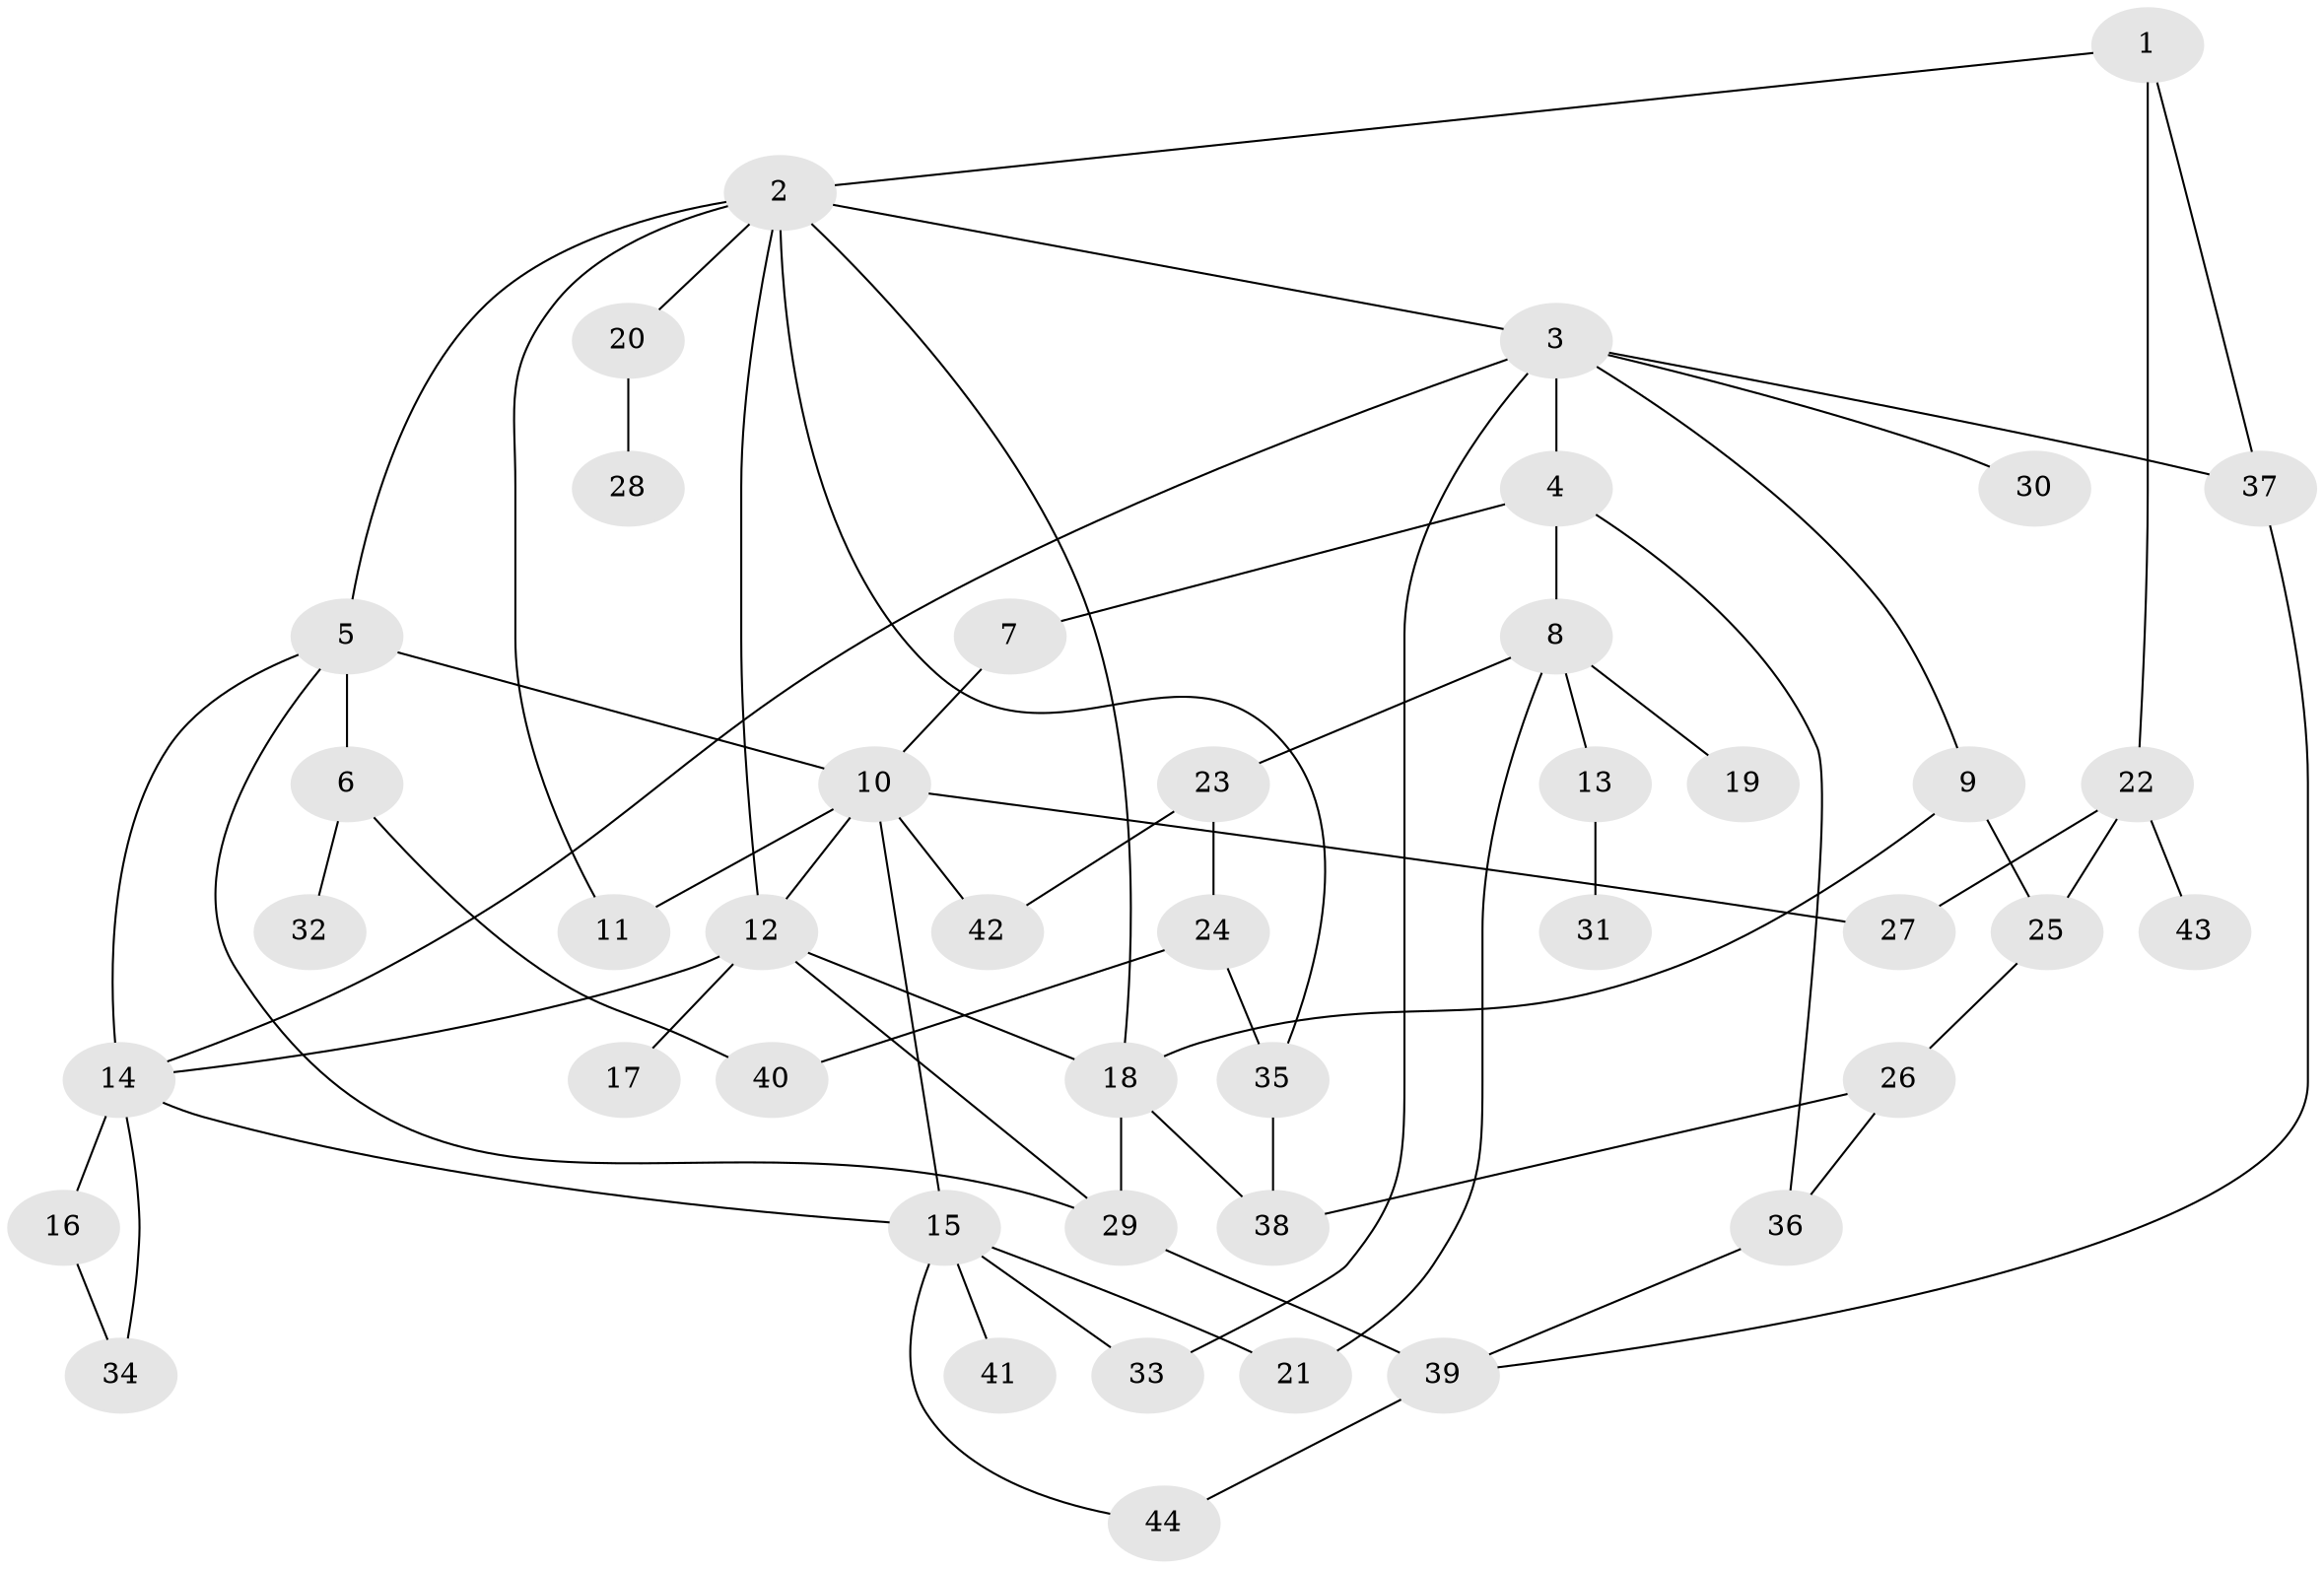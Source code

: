 // original degree distribution, {3: 0.18181818181818182, 9: 0.011363636363636364, 8: 0.011363636363636364, 1: 0.26136363636363635, 5: 0.045454545454545456, 6: 0.03409090909090909, 2: 0.3409090909090909, 7: 0.022727272727272728, 4: 0.09090909090909091}
// Generated by graph-tools (version 1.1) at 2025/34/03/09/25 02:34:12]
// undirected, 44 vertices, 68 edges
graph export_dot {
graph [start="1"]
  node [color=gray90,style=filled];
  1;
  2;
  3;
  4;
  5;
  6;
  7;
  8;
  9;
  10;
  11;
  12;
  13;
  14;
  15;
  16;
  17;
  18;
  19;
  20;
  21;
  22;
  23;
  24;
  25;
  26;
  27;
  28;
  29;
  30;
  31;
  32;
  33;
  34;
  35;
  36;
  37;
  38;
  39;
  40;
  41;
  42;
  43;
  44;
  1 -- 2 [weight=1.0];
  1 -- 22 [weight=1.0];
  1 -- 37 [weight=1.0];
  2 -- 3 [weight=1.0];
  2 -- 5 [weight=1.0];
  2 -- 11 [weight=1.0];
  2 -- 12 [weight=1.0];
  2 -- 18 [weight=1.0];
  2 -- 20 [weight=1.0];
  2 -- 35 [weight=1.0];
  3 -- 4 [weight=1.0];
  3 -- 9 [weight=1.0];
  3 -- 14 [weight=1.0];
  3 -- 30 [weight=1.0];
  3 -- 33 [weight=1.0];
  3 -- 37 [weight=1.0];
  4 -- 7 [weight=1.0];
  4 -- 8 [weight=1.0];
  4 -- 36 [weight=1.0];
  5 -- 6 [weight=2.0];
  5 -- 10 [weight=1.0];
  5 -- 14 [weight=1.0];
  5 -- 29 [weight=1.0];
  6 -- 32 [weight=1.0];
  6 -- 40 [weight=1.0];
  7 -- 10 [weight=1.0];
  8 -- 13 [weight=1.0];
  8 -- 19 [weight=1.0];
  8 -- 21 [weight=1.0];
  8 -- 23 [weight=1.0];
  9 -- 18 [weight=1.0];
  9 -- 25 [weight=1.0];
  10 -- 11 [weight=1.0];
  10 -- 12 [weight=1.0];
  10 -- 15 [weight=1.0];
  10 -- 27 [weight=1.0];
  10 -- 42 [weight=1.0];
  12 -- 14 [weight=1.0];
  12 -- 17 [weight=1.0];
  12 -- 18 [weight=1.0];
  12 -- 29 [weight=1.0];
  13 -- 31 [weight=1.0];
  14 -- 15 [weight=1.0];
  14 -- 16 [weight=1.0];
  14 -- 34 [weight=1.0];
  15 -- 21 [weight=1.0];
  15 -- 33 [weight=1.0];
  15 -- 41 [weight=1.0];
  15 -- 44 [weight=1.0];
  16 -- 34 [weight=1.0];
  18 -- 29 [weight=1.0];
  18 -- 38 [weight=1.0];
  20 -- 28 [weight=1.0];
  22 -- 25 [weight=1.0];
  22 -- 27 [weight=1.0];
  22 -- 43 [weight=1.0];
  23 -- 24 [weight=1.0];
  23 -- 42 [weight=1.0];
  24 -- 35 [weight=1.0];
  24 -- 40 [weight=3.0];
  25 -- 26 [weight=1.0];
  26 -- 36 [weight=1.0];
  26 -- 38 [weight=1.0];
  29 -- 39 [weight=2.0];
  35 -- 38 [weight=1.0];
  36 -- 39 [weight=1.0];
  37 -- 39 [weight=1.0];
  39 -- 44 [weight=1.0];
}
